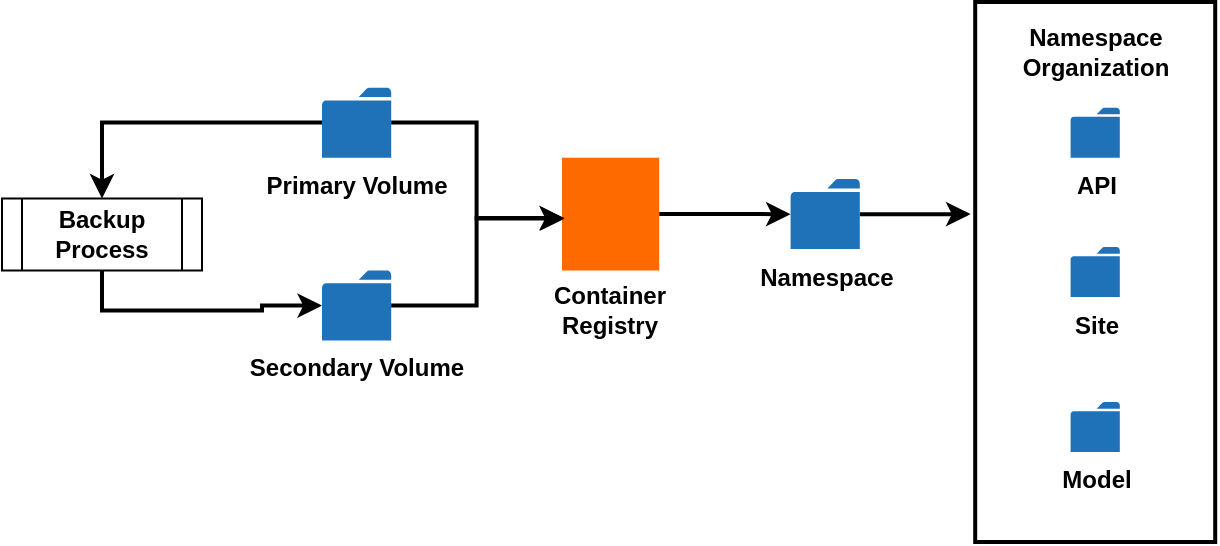 <mxfile version="27.0.9">
  <diagram name="Page-1" id="EzMzV06DWkO76zVIzJKY">
    <mxGraphModel dx="815" dy="2700" grid="1" gridSize="10" guides="1" tooltips="1" connect="1" arrows="1" fold="1" page="1" pageScale="1" pageWidth="850" pageHeight="1100" math="0" shadow="0">
      <root>
        <mxCell id="0" />
        <mxCell id="1" parent="0" />
        <mxCell id="3xyfrZM0gDkRGMWGtwT--28" value="" style="rounded=0;whiteSpace=wrap;html=1;strokeWidth=2;" vertex="1" parent="1">
          <mxGeometry x="646.6" y="-2160" width="120" height="270" as="geometry" />
        </mxCell>
        <mxCell id="3xyfrZM0gDkRGMWGtwT--23" style="edgeStyle=orthogonalEdgeStyle;rounded=0;orthogonalLoop=1;jettySize=auto;html=1;strokeWidth=2;" edge="1" parent="1" source="3xyfrZM0gDkRGMWGtwT--5" target="3xyfrZM0gDkRGMWGtwT--22">
          <mxGeometry relative="1" as="geometry" />
        </mxCell>
        <mxCell id="3xyfrZM0gDkRGMWGtwT--5" value="" style="points=[];aspect=fixed;html=1;align=center;shadow=0;dashed=0;fillColor=#FF6A00;strokeColor=none;shape=mxgraph.alibaba_cloud.acr_cloud_container_registry;" vertex="1" parent="1">
          <mxGeometry x="440" y="-2082.15" width="48.6" height="56.4" as="geometry" />
        </mxCell>
        <mxCell id="3xyfrZM0gDkRGMWGtwT--17" style="edgeStyle=orthogonalEdgeStyle;rounded=0;orthogonalLoop=1;jettySize=auto;html=1;entryX=0.5;entryY=0;entryDx=0;entryDy=0;strokeWidth=2;" edge="1" parent="1" source="3xyfrZM0gDkRGMWGtwT--8" target="3xyfrZM0gDkRGMWGtwT--16">
          <mxGeometry relative="1" as="geometry" />
        </mxCell>
        <mxCell id="3xyfrZM0gDkRGMWGtwT--8" value="&lt;b&gt;Primary Volume&lt;/b&gt;" style="sketch=0;pointerEvents=1;shadow=0;dashed=0;html=1;strokeColor=none;labelPosition=center;verticalLabelPosition=bottom;verticalAlign=top;outlineConnect=0;align=center;shape=mxgraph.office.concepts.folder;fillColor=#2072B8;" vertex="1" parent="1">
          <mxGeometry x="320" y="-2117.15" width="34.6" height="35" as="geometry" />
        </mxCell>
        <mxCell id="3xyfrZM0gDkRGMWGtwT--13" style="edgeStyle=orthogonalEdgeStyle;rounded=0;orthogonalLoop=1;jettySize=auto;html=1;entryX=0.026;entryY=0.54;entryDx=0;entryDy=0;entryPerimeter=0;strokeWidth=2;" edge="1" parent="1" source="3xyfrZM0gDkRGMWGtwT--8" target="3xyfrZM0gDkRGMWGtwT--5">
          <mxGeometry relative="1" as="geometry" />
        </mxCell>
        <mxCell id="3xyfrZM0gDkRGMWGtwT--15" value="&lt;b&gt;Container Registry&lt;/b&gt;" style="text;strokeColor=none;align=center;fillColor=none;html=1;verticalAlign=middle;whiteSpace=wrap;rounded=0;" vertex="1" parent="1">
          <mxGeometry x="434.3" y="-2020.75" width="60" height="30" as="geometry" />
        </mxCell>
        <mxCell id="3xyfrZM0gDkRGMWGtwT--37" style="edgeStyle=orthogonalEdgeStyle;rounded=0;orthogonalLoop=1;jettySize=auto;html=1;exitX=0.5;exitY=1;exitDx=0;exitDy=0;strokeWidth=2;" edge="1" parent="1" source="3xyfrZM0gDkRGMWGtwT--16" target="3xyfrZM0gDkRGMWGtwT--30">
          <mxGeometry relative="1" as="geometry" />
        </mxCell>
        <mxCell id="3xyfrZM0gDkRGMWGtwT--16" value="&lt;b&gt;Backup Process&lt;/b&gt;" style="shape=process;whiteSpace=wrap;html=1;backgroundOutline=1;" vertex="1" parent="1">
          <mxGeometry x="160" y="-2061.75" width="100" height="36" as="geometry" />
        </mxCell>
        <mxCell id="3xyfrZM0gDkRGMWGtwT--29" style="edgeStyle=orthogonalEdgeStyle;rounded=0;orthogonalLoop=1;jettySize=auto;html=1;strokeWidth=2;" edge="1" parent="1" source="3xyfrZM0gDkRGMWGtwT--22">
          <mxGeometry relative="1" as="geometry">
            <mxPoint x="644.3" y="-2053.95" as="targetPoint" />
          </mxGeometry>
        </mxCell>
        <mxCell id="3xyfrZM0gDkRGMWGtwT--22" value="&lt;b&gt;Namespace&lt;/b&gt;" style="sketch=0;pointerEvents=1;shadow=0;dashed=0;html=1;strokeColor=none;labelPosition=center;verticalLabelPosition=bottom;verticalAlign=top;outlineConnect=0;align=center;shape=mxgraph.office.concepts.folder;fillColor=#2072B8;" vertex="1" parent="1">
          <mxGeometry x="554.3" y="-2071.45" width="34.6" height="35" as="geometry" />
        </mxCell>
        <mxCell id="3xyfrZM0gDkRGMWGtwT--24" value="&lt;b&gt;API&lt;/b&gt;" style="sketch=0;pointerEvents=1;shadow=0;dashed=0;html=1;strokeColor=none;labelPosition=center;verticalLabelPosition=bottom;verticalAlign=top;outlineConnect=0;align=center;shape=mxgraph.office.concepts.folder;fillColor=#2072B8;" vertex="1" parent="1">
          <mxGeometry x="694.3" y="-2107.15" width="24.6" height="25" as="geometry" />
        </mxCell>
        <mxCell id="3xyfrZM0gDkRGMWGtwT--25" value="&lt;b&gt;Site&lt;/b&gt;" style="sketch=0;pointerEvents=1;shadow=0;dashed=0;html=1;strokeColor=none;labelPosition=center;verticalLabelPosition=bottom;verticalAlign=top;outlineConnect=0;align=center;shape=mxgraph.office.concepts.folder;fillColor=#2072B8;" vertex="1" parent="1">
          <mxGeometry x="694.3" y="-2037.5" width="24.6" height="25" as="geometry" />
        </mxCell>
        <mxCell id="3xyfrZM0gDkRGMWGtwT--26" value="&lt;b&gt;Model&lt;/b&gt;" style="sketch=0;pointerEvents=1;shadow=0;dashed=0;html=1;strokeColor=none;labelPosition=center;verticalLabelPosition=bottom;verticalAlign=top;outlineConnect=0;align=center;shape=mxgraph.office.concepts.folder;fillColor=#2072B8;" vertex="1" parent="1">
          <mxGeometry x="694.3" y="-1960" width="24.6" height="25" as="geometry" />
        </mxCell>
        <mxCell id="3xyfrZM0gDkRGMWGtwT--30" value="&lt;b&gt;Secondary Volume&lt;/b&gt;" style="sketch=0;pointerEvents=1;shadow=0;dashed=0;html=1;strokeColor=none;labelPosition=center;verticalLabelPosition=bottom;verticalAlign=top;outlineConnect=0;align=center;shape=mxgraph.office.concepts.folder;fillColor=#2072B8;" vertex="1" parent="1">
          <mxGeometry x="320" y="-2025.75" width="34.6" height="35" as="geometry" />
        </mxCell>
        <mxCell id="3xyfrZM0gDkRGMWGtwT--32" style="edgeStyle=orthogonalEdgeStyle;rounded=0;orthogonalLoop=1;jettySize=auto;html=1;entryX=0.021;entryY=0.535;entryDx=0;entryDy=0;entryPerimeter=0;strokeWidth=2;" edge="1" parent="1" source="3xyfrZM0gDkRGMWGtwT--30" target="3xyfrZM0gDkRGMWGtwT--5">
          <mxGeometry relative="1" as="geometry" />
        </mxCell>
        <mxCell id="3xyfrZM0gDkRGMWGtwT--33" value="&lt;b&gt;Namespace&lt;/b&gt;&lt;div&gt;&lt;b&gt;Organization&lt;/b&gt;&lt;/div&gt;" style="text;strokeColor=none;align=center;fillColor=none;html=1;verticalAlign=middle;whiteSpace=wrap;rounded=0;" vertex="1" parent="1">
          <mxGeometry x="676.6" y="-2150" width="60" height="30" as="geometry" />
        </mxCell>
      </root>
    </mxGraphModel>
  </diagram>
</mxfile>
